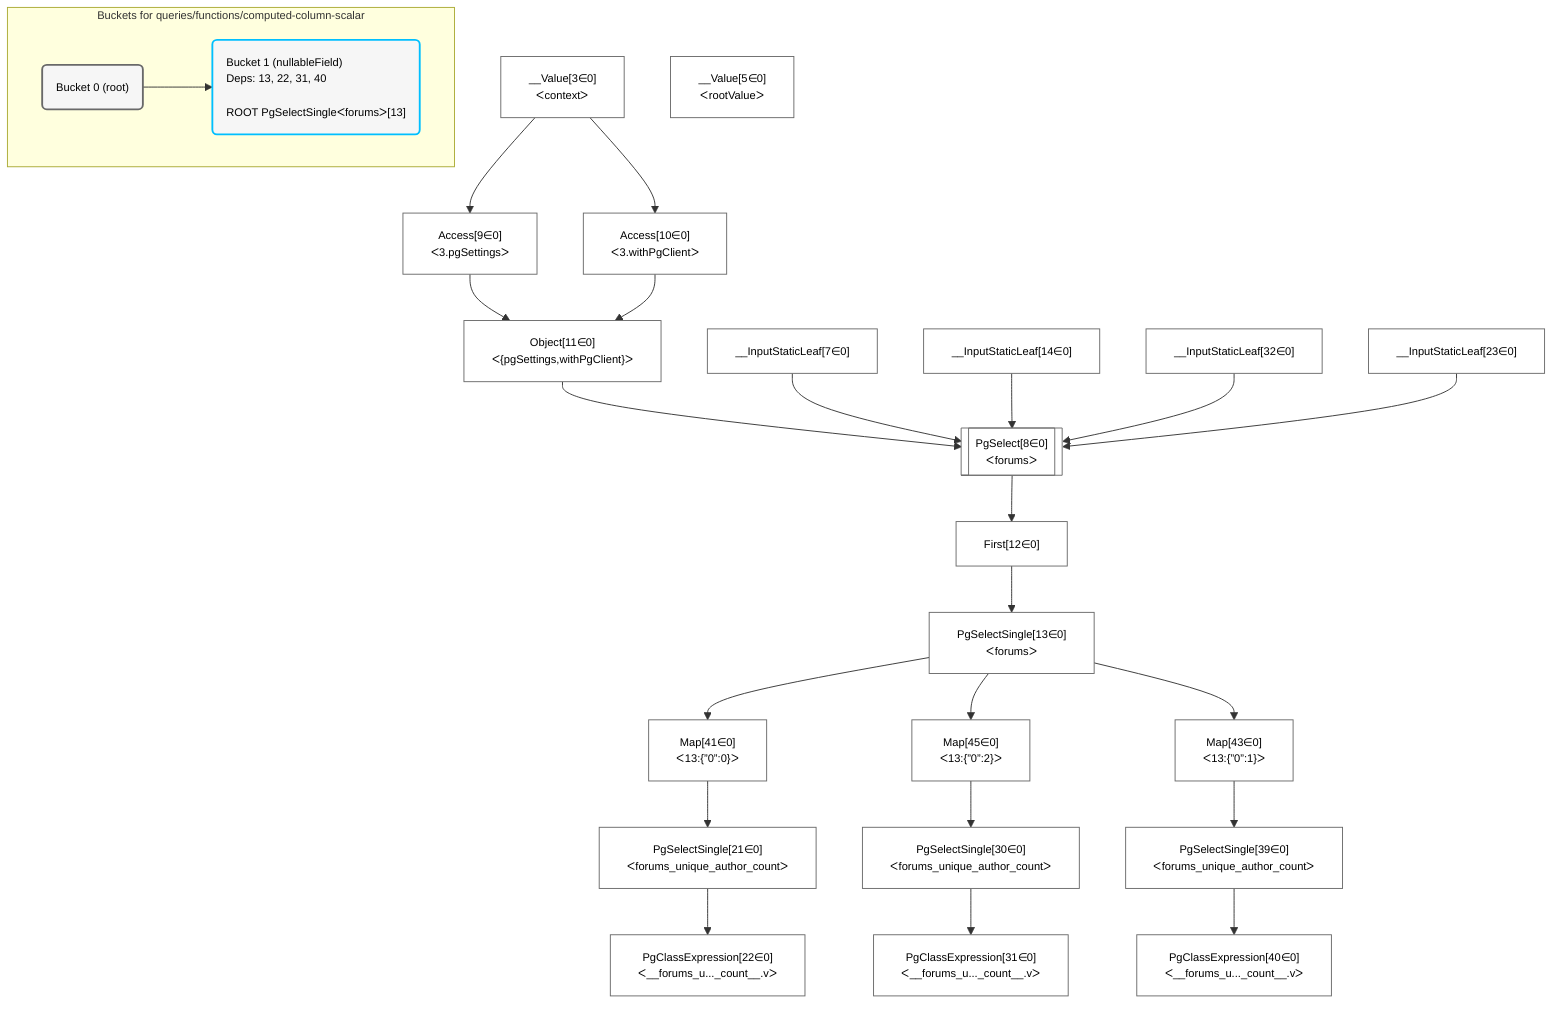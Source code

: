 %%{init: {'themeVariables': { 'fontSize': '12px'}}}%%
graph TD
    classDef path fill:#eee,stroke:#000,color:#000
    classDef plan fill:#fff,stroke-width:1px,color:#000
    classDef itemplan fill:#fff,stroke-width:2px,color:#000
    classDef sideeffectplan fill:#f00,stroke-width:2px,color:#000
    classDef bucket fill:#f6f6f6,color:#000,stroke-width:2px,text-align:left


    %% define steps
    __Value3["__Value[3∈0]<br />ᐸcontextᐳ"]:::plan
    __Value5["__Value[5∈0]<br />ᐸrootValueᐳ"]:::plan
    __InputStaticLeaf7["__InputStaticLeaf[7∈0]"]:::plan
    Access9["Access[9∈0]<br />ᐸ3.pgSettingsᐳ"]:::plan
    Access10["Access[10∈0]<br />ᐸ3.withPgClientᐳ"]:::plan
    Object11["Object[11∈0]<br />ᐸ{pgSettings,withPgClient}ᐳ"]:::plan
    __InputStaticLeaf14["__InputStaticLeaf[14∈0]"]:::plan
    __InputStaticLeaf32["__InputStaticLeaf[32∈0]"]:::plan
    __InputStaticLeaf23["__InputStaticLeaf[23∈0]"]:::plan
    PgSelect8[["PgSelect[8∈0]<br />ᐸforumsᐳ"]]:::plan
    First12["First[12∈0]"]:::plan
    PgSelectSingle13["PgSelectSingle[13∈0]<br />ᐸforumsᐳ"]:::plan
    Map41["Map[41∈0]<br />ᐸ13:{”0”:0}ᐳ"]:::plan
    PgSelectSingle21["PgSelectSingle[21∈0]<br />ᐸforums_unique_author_countᐳ"]:::plan
    PgClassExpression22["PgClassExpression[22∈0]<br />ᐸ__forums_u..._count__.vᐳ"]:::plan
    Map45["Map[45∈0]<br />ᐸ13:{”0”:2}ᐳ"]:::plan
    PgSelectSingle30["PgSelectSingle[30∈0]<br />ᐸforums_unique_author_countᐳ"]:::plan
    PgClassExpression31["PgClassExpression[31∈0]<br />ᐸ__forums_u..._count__.vᐳ"]:::plan
    Map43["Map[43∈0]<br />ᐸ13:{”0”:1}ᐳ"]:::plan
    PgSelectSingle39["PgSelectSingle[39∈0]<br />ᐸforums_unique_author_countᐳ"]:::plan
    PgClassExpression40["PgClassExpression[40∈0]<br />ᐸ__forums_u..._count__.vᐳ"]:::plan

    %% plan dependencies
    __Value3 --> Access9
    __Value3 --> Access10
    Access9 & Access10 --> Object11
    Object11 & __InputStaticLeaf7 & __InputStaticLeaf14 & __InputStaticLeaf32 & __InputStaticLeaf23 --> PgSelect8
    PgSelect8 --> First12
    First12 --> PgSelectSingle13
    PgSelectSingle13 --> Map41
    Map41 --> PgSelectSingle21
    PgSelectSingle21 --> PgClassExpression22
    PgSelectSingle13 --> Map45
    Map45 --> PgSelectSingle30
    PgSelectSingle30 --> PgClassExpression31
    PgSelectSingle13 --> Map43
    Map43 --> PgSelectSingle39
    PgSelectSingle39 --> PgClassExpression40

    subgraph "Buckets for queries/functions/computed-column-scalar"
    Bucket0("Bucket 0 (root)"):::bucket
    classDef bucket0 stroke:#696969
    class Bucket0,__Value3,__Value5,__InputStaticLeaf7,PgSelect8,Access9,Access10,Object11,First12,PgSelectSingle13,__InputStaticLeaf14,PgSelectSingle21,PgClassExpression22,__InputStaticLeaf23,PgSelectSingle30,PgClassExpression31,__InputStaticLeaf32,PgSelectSingle39,PgClassExpression40,Map41,Map43,Map45 bucket0
    Bucket1("Bucket 1 (nullableField)<br />Deps: 13, 22, 31, 40<br /><br />ROOT PgSelectSingleᐸforumsᐳ[13]"):::bucket
    classDef bucket1 stroke:#00bfff
    class Bucket1 bucket1
    Bucket0 --> Bucket1
    end